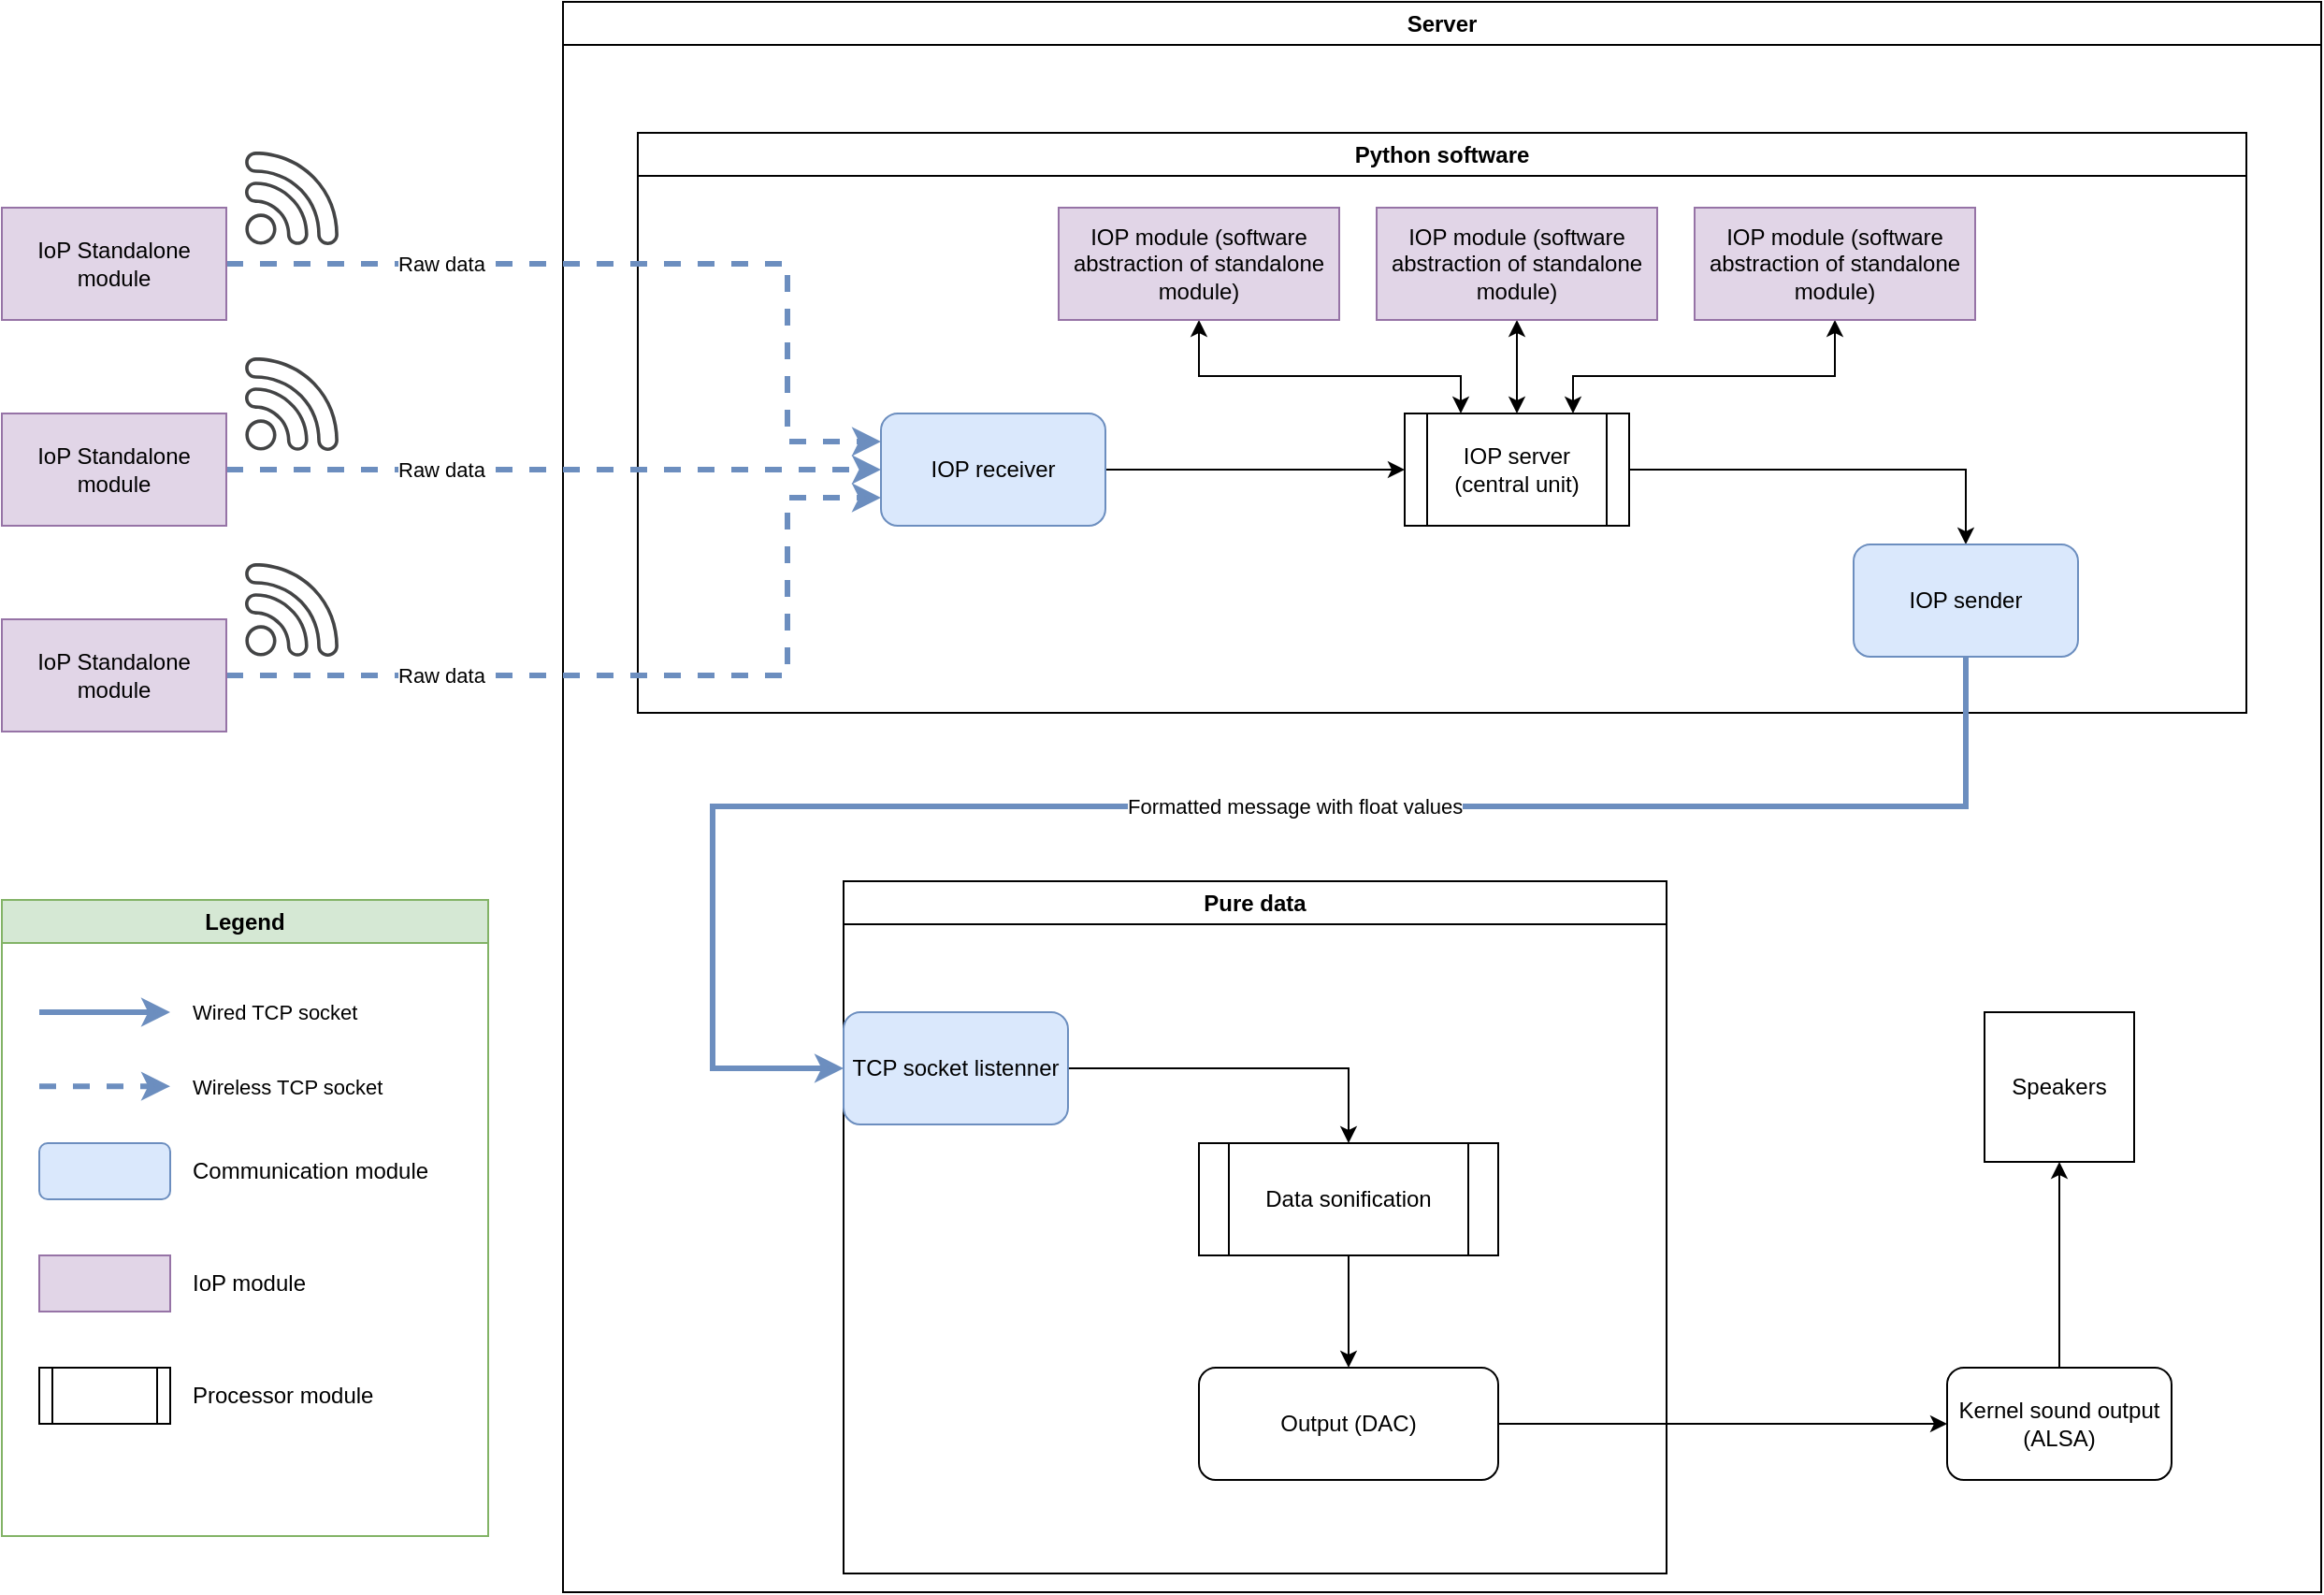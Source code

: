 <mxfile version="24.7.8">
  <diagram name="Page-1" id="uohLLlnRNg8gCX-hvM3u">
    <mxGraphModel dx="2216" dy="803" grid="1" gridSize="10" guides="1" tooltips="1" connect="1" arrows="1" fold="1" page="1" pageScale="1" pageWidth="850" pageHeight="1100" math="0" shadow="0">
      <root>
        <mxCell id="0" />
        <mxCell id="1" parent="0" />
        <mxCell id="RfcCCVN-phv9E4qZaBOK-1" value="Server" style="swimlane;whiteSpace=wrap;html=1;labelBackgroundColor=none;labelBorderColor=none;rounded=0;" parent="1" vertex="1">
          <mxGeometry x="170" y="140" width="940" height="850" as="geometry" />
        </mxCell>
        <mxCell id="RfcCCVN-phv9E4qZaBOK-5" value="Pure data" style="swimlane;whiteSpace=wrap;html=1;labelBackgroundColor=none;" parent="RfcCCVN-phv9E4qZaBOK-1" vertex="1">
          <mxGeometry x="150" y="470" width="440" height="370" as="geometry">
            <mxRectangle x="70" y="60" width="90" height="30" as="alternateBounds" />
          </mxGeometry>
        </mxCell>
        <mxCell id="RfcCCVN-phv9E4qZaBOK-10" style="edgeStyle=orthogonalEdgeStyle;rounded=0;orthogonalLoop=1;jettySize=auto;html=1;entryX=0.5;entryY=0;entryDx=0;entryDy=0;" parent="RfcCCVN-phv9E4qZaBOK-5" source="RfcCCVN-phv9E4qZaBOK-6" target="RfcCCVN-phv9E4qZaBOK-9" edge="1">
          <mxGeometry relative="1" as="geometry" />
        </mxCell>
        <mxCell id="RfcCCVN-phv9E4qZaBOK-6" value="Data sonification" style="shape=process;whiteSpace=wrap;html=1;backgroundOutline=1;" parent="RfcCCVN-phv9E4qZaBOK-5" vertex="1">
          <mxGeometry x="190" y="140" width="160" height="60" as="geometry" />
        </mxCell>
        <mxCell id="RfcCCVN-phv9E4qZaBOK-8" style="edgeStyle=orthogonalEdgeStyle;rounded=0;orthogonalLoop=1;jettySize=auto;html=1;" parent="RfcCCVN-phv9E4qZaBOK-5" source="RfcCCVN-phv9E4qZaBOK-7" target="RfcCCVN-phv9E4qZaBOK-6" edge="1">
          <mxGeometry relative="1" as="geometry" />
        </mxCell>
        <mxCell id="RfcCCVN-phv9E4qZaBOK-7" value="&lt;span style=&quot;color: rgb(0, 0, 0); font-family: Helvetica; font-size: 12px; font-style: normal; font-variant-ligatures: normal; font-variant-caps: normal; font-weight: 400; letter-spacing: normal; orphans: 2; text-align: center; text-indent: 0px; text-transform: none; widows: 2; word-spacing: 0px; -webkit-text-stroke-width: 0px; white-space: normal; text-decoration-thickness: initial; text-decoration-style: initial; text-decoration-color: initial; float: none; display: inline !important;&quot;&gt;TCP socket listenner&lt;/span&gt;" style="rounded=1;whiteSpace=wrap;html=1;fillColor=#dae8fc;strokeColor=#6c8ebf;labelBackgroundColor=none;" parent="RfcCCVN-phv9E4qZaBOK-5" vertex="1">
          <mxGeometry y="70" width="120" height="60" as="geometry" />
        </mxCell>
        <mxCell id="RfcCCVN-phv9E4qZaBOK-9" value="Output (DAC)" style="rounded=1;whiteSpace=wrap;html=1;" parent="RfcCCVN-phv9E4qZaBOK-5" vertex="1">
          <mxGeometry x="190" y="260" width="160" height="60" as="geometry" />
        </mxCell>
        <mxCell id="RfcCCVN-phv9E4qZaBOK-16" style="edgeStyle=orthogonalEdgeStyle;rounded=0;orthogonalLoop=1;jettySize=auto;html=1;" parent="RfcCCVN-phv9E4qZaBOK-1" source="RfcCCVN-phv9E4qZaBOK-11" target="RfcCCVN-phv9E4qZaBOK-14" edge="1">
          <mxGeometry relative="1" as="geometry" />
        </mxCell>
        <mxCell id="RfcCCVN-phv9E4qZaBOK-11" value="Kernel sound output (ALSA)" style="rounded=1;whiteSpace=wrap;html=1;" parent="RfcCCVN-phv9E4qZaBOK-1" vertex="1">
          <mxGeometry x="740" y="730" width="120" height="60" as="geometry" />
        </mxCell>
        <mxCell id="RfcCCVN-phv9E4qZaBOK-12" style="edgeStyle=orthogonalEdgeStyle;rounded=0;orthogonalLoop=1;jettySize=auto;html=1;" parent="RfcCCVN-phv9E4qZaBOK-1" source="RfcCCVN-phv9E4qZaBOK-9" target="RfcCCVN-phv9E4qZaBOK-11" edge="1">
          <mxGeometry relative="1" as="geometry" />
        </mxCell>
        <mxCell id="RfcCCVN-phv9E4qZaBOK-14" value="Speakers" style="whiteSpace=wrap;html=1;aspect=fixed;" parent="RfcCCVN-phv9E4qZaBOK-1" vertex="1">
          <mxGeometry x="760" y="540" width="80" height="80" as="geometry" />
        </mxCell>
        <mxCell id="RfcCCVN-phv9E4qZaBOK-23" value="Python software" style="swimlane;whiteSpace=wrap;html=1;" parent="RfcCCVN-phv9E4qZaBOK-1" vertex="1">
          <mxGeometry x="40" y="70" width="860" height="310" as="geometry">
            <mxRectangle x="40" y="70" width="130" height="30" as="alternateBounds" />
          </mxGeometry>
        </mxCell>
        <mxCell id="TdiOMRewL-0ZkkPGsHOe-12" style="edgeStyle=orthogonalEdgeStyle;rounded=0;orthogonalLoop=1;jettySize=auto;html=1;entryX=0;entryY=0.5;entryDx=0;entryDy=0;" edge="1" parent="RfcCCVN-phv9E4qZaBOK-23" source="TdiOMRewL-0ZkkPGsHOe-2" target="TdiOMRewL-0ZkkPGsHOe-11">
          <mxGeometry relative="1" as="geometry" />
        </mxCell>
        <mxCell id="TdiOMRewL-0ZkkPGsHOe-2" value="IOP receiver" style="rounded=1;whiteSpace=wrap;html=1;fillColor=#dae8fc;strokeColor=#6c8ebf;" vertex="1" parent="RfcCCVN-phv9E4qZaBOK-23">
          <mxGeometry x="130" y="150" width="120" height="60" as="geometry" />
        </mxCell>
        <mxCell id="TdiOMRewL-0ZkkPGsHOe-26" style="edgeStyle=orthogonalEdgeStyle;rounded=0;orthogonalLoop=1;jettySize=auto;html=1;entryX=0.5;entryY=0;entryDx=0;entryDy=0;" edge="1" parent="RfcCCVN-phv9E4qZaBOK-23" source="TdiOMRewL-0ZkkPGsHOe-11" target="TdiOMRewL-0ZkkPGsHOe-25">
          <mxGeometry relative="1" as="geometry" />
        </mxCell>
        <mxCell id="TdiOMRewL-0ZkkPGsHOe-11" value="IOP server (central unit)" style="rounded=0;whiteSpace=wrap;html=1;shape=process;backgroundOutline=1;" vertex="1" parent="RfcCCVN-phv9E4qZaBOK-23">
          <mxGeometry x="410" y="150" width="120" height="60" as="geometry" />
        </mxCell>
        <mxCell id="TdiOMRewL-0ZkkPGsHOe-21" style="edgeStyle=orthogonalEdgeStyle;rounded=0;orthogonalLoop=1;jettySize=auto;html=1;entryX=0.25;entryY=0;entryDx=0;entryDy=0;startArrow=classic;startFill=1;" edge="1" parent="RfcCCVN-phv9E4qZaBOK-23" source="TdiOMRewL-0ZkkPGsHOe-13" target="TdiOMRewL-0ZkkPGsHOe-11">
          <mxGeometry relative="1" as="geometry">
            <Array as="points">
              <mxPoint x="300" y="130" />
              <mxPoint x="440" y="130" />
            </Array>
          </mxGeometry>
        </mxCell>
        <mxCell id="TdiOMRewL-0ZkkPGsHOe-13" value="IOP module (software abstraction of standalone module)" style="rounded=0;whiteSpace=wrap;html=1;fillColor=#e1d5e7;strokeColor=#9673a6;" vertex="1" parent="RfcCCVN-phv9E4qZaBOK-23">
          <mxGeometry x="225" y="40" width="150" height="60" as="geometry" />
        </mxCell>
        <mxCell id="TdiOMRewL-0ZkkPGsHOe-22" style="edgeStyle=orthogonalEdgeStyle;rounded=0;orthogonalLoop=1;jettySize=auto;html=1;entryX=0.5;entryY=0;entryDx=0;entryDy=0;startArrow=classic;startFill=1;" edge="1" parent="RfcCCVN-phv9E4qZaBOK-23" source="TdiOMRewL-0ZkkPGsHOe-20" target="TdiOMRewL-0ZkkPGsHOe-11">
          <mxGeometry relative="1" as="geometry" />
        </mxCell>
        <mxCell id="TdiOMRewL-0ZkkPGsHOe-20" value="IOP module (software abstraction of standalone module)" style="rounded=0;whiteSpace=wrap;html=1;fillColor=#e1d5e7;strokeColor=#9673a6;" vertex="1" parent="RfcCCVN-phv9E4qZaBOK-23">
          <mxGeometry x="395" y="40" width="150" height="60" as="geometry" />
        </mxCell>
        <mxCell id="TdiOMRewL-0ZkkPGsHOe-23" style="edgeStyle=orthogonalEdgeStyle;rounded=0;orthogonalLoop=1;jettySize=auto;html=1;entryX=0.75;entryY=0;entryDx=0;entryDy=0;startArrow=classic;startFill=1;" edge="1" parent="RfcCCVN-phv9E4qZaBOK-23" source="TdiOMRewL-0ZkkPGsHOe-19" target="TdiOMRewL-0ZkkPGsHOe-11">
          <mxGeometry relative="1" as="geometry">
            <Array as="points">
              <mxPoint x="640" y="130" />
              <mxPoint x="500" y="130" />
            </Array>
          </mxGeometry>
        </mxCell>
        <mxCell id="TdiOMRewL-0ZkkPGsHOe-19" value="IOP module (software abstraction of standalone module)" style="rounded=0;whiteSpace=wrap;html=1;fillColor=#e1d5e7;strokeColor=#9673a6;" vertex="1" parent="RfcCCVN-phv9E4qZaBOK-23">
          <mxGeometry x="565" y="40" width="150" height="60" as="geometry" />
        </mxCell>
        <mxCell id="TdiOMRewL-0ZkkPGsHOe-25" value="IOP sender" style="rounded=1;whiteSpace=wrap;html=1;fillColor=#dae8fc;strokeColor=#6c8ebf;" vertex="1" parent="RfcCCVN-phv9E4qZaBOK-23">
          <mxGeometry x="650" y="220" width="120" height="60" as="geometry" />
        </mxCell>
        <mxCell id="TdiOMRewL-0ZkkPGsHOe-28" style="edgeStyle=orthogonalEdgeStyle;rounded=0;orthogonalLoop=1;jettySize=auto;html=1;entryX=0.5;entryY=1;entryDx=0;entryDy=0;startArrow=classic;startFill=1;endArrow=none;endFill=0;strokeWidth=3;fillColor=#dae8fc;strokeColor=#6c8ebf;" edge="1" parent="RfcCCVN-phv9E4qZaBOK-1" source="RfcCCVN-phv9E4qZaBOK-7" target="TdiOMRewL-0ZkkPGsHOe-25">
          <mxGeometry relative="1" as="geometry">
            <Array as="points">
              <mxPoint x="80" y="570" />
              <mxPoint x="80" y="430" />
              <mxPoint x="750" y="430" />
            </Array>
          </mxGeometry>
        </mxCell>
        <mxCell id="TdiOMRewL-0ZkkPGsHOe-29" value="Formatted message with float values" style="edgeLabel;html=1;align=left;verticalAlign=middle;resizable=0;points=[];labelPosition=right;verticalLabelPosition=middle;" vertex="1" connectable="0" parent="TdiOMRewL-0ZkkPGsHOe-28">
          <mxGeometry x="0.614" y="-3" relative="1" as="geometry">
            <mxPoint x="-345" y="-3" as="offset" />
          </mxGeometry>
        </mxCell>
        <mxCell id="TdiOMRewL-0ZkkPGsHOe-1" value="&lt;span style=&quot;text-align: center;&quot;&gt;Raw data&lt;/span&gt;" style="edgeStyle=orthogonalEdgeStyle;rounded=0;orthogonalLoop=1;jettySize=auto;html=1;entryX=0;entryY=0.25;entryDx=0;entryDy=0;fillColor=#dae8fc;strokeColor=#6c8ebf;strokeWidth=3;dashed=1;labelPosition=right;verticalLabelPosition=middle;align=left;verticalAlign=middle;" edge="1" parent="1" source="RfcCCVN-phv9E4qZaBOK-20" target="TdiOMRewL-0ZkkPGsHOe-2">
          <mxGeometry x="-0.596" relative="1" as="geometry">
            <mxPoint x="220" y="280" as="targetPoint" />
            <Array as="points">
              <mxPoint x="290" y="280" />
              <mxPoint x="290" y="375" />
            </Array>
            <mxPoint as="offset" />
          </mxGeometry>
        </mxCell>
        <mxCell id="RfcCCVN-phv9E4qZaBOK-20" value="IoP Standalone module" style="rounded=0;whiteSpace=wrap;html=1;fillColor=#e1d5e7;strokeColor=#9673a6;" parent="1" vertex="1">
          <mxGeometry x="-130" y="250" width="120" height="60" as="geometry" />
        </mxCell>
        <mxCell id="TdiOMRewL-0ZkkPGsHOe-5" value="&lt;span style=&quot;color: rgb(0, 0, 0); font-family: Helvetica; font-size: 11px; font-style: normal; font-variant-ligatures: normal; font-variant-caps: normal; font-weight: 400; letter-spacing: normal; orphans: 2; text-align: center; text-indent: 0px; text-transform: none; widows: 2; word-spacing: 0px; -webkit-text-stroke-width: 0px; white-space: nowrap; background-color: rgb(255, 255, 255); text-decoration-thickness: initial; text-decoration-style: initial; text-decoration-color: initial; display: inline !important; float: none;&quot;&gt;Raw data&lt;/span&gt;" style="edgeStyle=orthogonalEdgeStyle;rounded=0;orthogonalLoop=1;jettySize=auto;html=1;entryX=0;entryY=0.5;entryDx=0;entryDy=0;fillColor=#dae8fc;strokeColor=#6c8ebf;strokeWidth=3;dashed=1;labelPosition=right;verticalLabelPosition=middle;align=left;verticalAlign=middle;" edge="1" parent="1" source="RfcCCVN-phv9E4qZaBOK-21" target="TdiOMRewL-0ZkkPGsHOe-2">
          <mxGeometry x="-0.486" relative="1" as="geometry">
            <mxPoint as="offset" />
          </mxGeometry>
        </mxCell>
        <mxCell id="RfcCCVN-phv9E4qZaBOK-21" value="IoP Standalone module" style="rounded=0;whiteSpace=wrap;html=1;fillColor=#e1d5e7;strokeColor=#9673a6;" parent="1" vertex="1">
          <mxGeometry x="-130" y="360" width="120" height="60" as="geometry" />
        </mxCell>
        <mxCell id="TdiOMRewL-0ZkkPGsHOe-6" value="&lt;span style=&quot;color: rgb(0, 0, 0); font-family: Helvetica; font-size: 11px; font-style: normal; font-variant-ligatures: normal; font-variant-caps: normal; font-weight: 400; letter-spacing: normal; orphans: 2; text-align: center; text-indent: 0px; text-transform: none; widows: 2; word-spacing: 0px; -webkit-text-stroke-width: 0px; white-space: nowrap; background-color: rgb(255, 255, 255); text-decoration-thickness: initial; text-decoration-style: initial; text-decoration-color: initial; display: inline !important; float: none;&quot;&gt;Raw data&lt;/span&gt;" style="edgeStyle=orthogonalEdgeStyle;rounded=0;orthogonalLoop=1;jettySize=auto;html=1;entryX=0;entryY=0.75;entryDx=0;entryDy=0;fillColor=#dae8fc;strokeColor=#6c8ebf;strokeWidth=3;dashed=1;labelPosition=right;verticalLabelPosition=middle;align=left;verticalAlign=middle;" edge="1" parent="1" source="RfcCCVN-phv9E4qZaBOK-22" target="TdiOMRewL-0ZkkPGsHOe-2">
          <mxGeometry x="-0.596" relative="1" as="geometry">
            <mxPoint x="220" y="500" as="targetPoint" />
            <Array as="points">
              <mxPoint x="290" y="500" />
              <mxPoint x="290" y="405" />
            </Array>
            <mxPoint as="offset" />
          </mxGeometry>
        </mxCell>
        <mxCell id="RfcCCVN-phv9E4qZaBOK-22" value="&lt;span style=&quot;color: rgb(0, 0, 0); font-family: Helvetica; font-size: 12px; font-style: normal; font-variant-ligatures: normal; font-variant-caps: normal; font-weight: 400; letter-spacing: normal; orphans: 2; text-align: center; text-indent: 0px; text-transform: none; widows: 2; word-spacing: 0px; -webkit-text-stroke-width: 0px; white-space: normal; text-decoration-thickness: initial; text-decoration-style: initial; text-decoration-color: initial; float: none; display: inline !important;&quot;&gt;IoP Standalone module&lt;/span&gt;" style="rounded=0;whiteSpace=wrap;html=1;fillColor=#e1d5e7;strokeColor=#9673a6;labelBackgroundColor=none;" parent="1" vertex="1">
          <mxGeometry x="-130" y="470" width="120" height="60" as="geometry" />
        </mxCell>
        <mxCell id="TdiOMRewL-0ZkkPGsHOe-7" value="" style="sketch=0;pointerEvents=1;shadow=0;dashed=0;html=1;strokeColor=none;fillColor=#434445;aspect=fixed;labelPosition=center;verticalLabelPosition=bottom;verticalAlign=top;align=center;outlineConnect=0;shape=mxgraph.vvd.wi_fi;" vertex="1" parent="1">
          <mxGeometry y="220" width="50" height="50" as="geometry" />
        </mxCell>
        <mxCell id="TdiOMRewL-0ZkkPGsHOe-8" value="" style="sketch=0;pointerEvents=1;shadow=0;dashed=0;html=1;strokeColor=none;fillColor=#434445;aspect=fixed;labelPosition=center;verticalLabelPosition=bottom;verticalAlign=top;align=center;outlineConnect=0;shape=mxgraph.vvd.wi_fi;" vertex="1" parent="1">
          <mxGeometry y="330" width="50" height="50" as="geometry" />
        </mxCell>
        <mxCell id="TdiOMRewL-0ZkkPGsHOe-9" value="" style="sketch=0;pointerEvents=1;shadow=0;dashed=0;html=1;strokeColor=none;fillColor=#434445;aspect=fixed;labelPosition=center;verticalLabelPosition=bottom;verticalAlign=top;align=center;outlineConnect=0;shape=mxgraph.vvd.wi_fi;" vertex="1" parent="1">
          <mxGeometry y="440" width="50" height="50" as="geometry" />
        </mxCell>
        <mxCell id="TdiOMRewL-0ZkkPGsHOe-30" value="Legend" style="swimlane;whiteSpace=wrap;html=1;fillColor=#d5e8d4;strokeColor=#82b366;" vertex="1" parent="1">
          <mxGeometry x="-130" y="620" width="260" height="340" as="geometry" />
        </mxCell>
        <mxCell id="TdiOMRewL-0ZkkPGsHOe-31" value="Wired TCP socket" style="endArrow=classic;html=1;rounded=0;strokeWidth=3;fillColor=#dae8fc;strokeColor=#6c8ebf;labelPosition=right;verticalLabelPosition=middle;align=left;verticalAlign=middle;" edge="1" parent="TdiOMRewL-0ZkkPGsHOe-30">
          <mxGeometry x="1" y="10" width="50" height="50" relative="1" as="geometry">
            <mxPoint x="20" y="60" as="sourcePoint" />
            <mxPoint x="90" y="60" as="targetPoint" />
            <mxPoint x="10" y="10" as="offset" />
          </mxGeometry>
        </mxCell>
        <mxCell id="TdiOMRewL-0ZkkPGsHOe-34" value="Wireless TCP socket" style="endArrow=classic;html=1;rounded=0;strokeWidth=3;fillColor=#dae8fc;strokeColor=#6c8ebf;labelPosition=right;verticalLabelPosition=middle;align=left;verticalAlign=middle;dashed=1;" edge="1" parent="TdiOMRewL-0ZkkPGsHOe-30">
          <mxGeometry x="1" y="10" width="50" height="50" relative="1" as="geometry">
            <mxPoint x="20" y="99.58" as="sourcePoint" />
            <mxPoint x="90" y="99.58" as="targetPoint" />
            <mxPoint x="10" y="10" as="offset" />
          </mxGeometry>
        </mxCell>
        <mxCell id="TdiOMRewL-0ZkkPGsHOe-37" value="" style="group" vertex="1" connectable="0" parent="TdiOMRewL-0ZkkPGsHOe-30">
          <mxGeometry x="20" y="130" width="210" height="30" as="geometry" />
        </mxCell>
        <mxCell id="TdiOMRewL-0ZkkPGsHOe-35" value="" style="rounded=1;whiteSpace=wrap;html=1;fillColor=#dae8fc;strokeColor=#6c8ebf;labelPosition=right;verticalLabelPosition=middle;align=left;verticalAlign=middle;" vertex="1" parent="TdiOMRewL-0ZkkPGsHOe-37">
          <mxGeometry width="70" height="30" as="geometry" />
        </mxCell>
        <mxCell id="TdiOMRewL-0ZkkPGsHOe-36" value="Communication module" style="text;html=1;align=left;verticalAlign=middle;whiteSpace=wrap;rounded=0;" vertex="1" parent="TdiOMRewL-0ZkkPGsHOe-37">
          <mxGeometry x="80" width="130" height="30" as="geometry" />
        </mxCell>
        <mxCell id="TdiOMRewL-0ZkkPGsHOe-40" value="" style="group" vertex="1" connectable="0" parent="TdiOMRewL-0ZkkPGsHOe-30">
          <mxGeometry x="20" y="190" width="210" height="30" as="geometry" />
        </mxCell>
        <mxCell id="TdiOMRewL-0ZkkPGsHOe-38" value="" style="rounded=0;whiteSpace=wrap;html=1;fillColor=#e1d5e7;strokeColor=#9673a6;" vertex="1" parent="TdiOMRewL-0ZkkPGsHOe-40">
          <mxGeometry width="70" height="30" as="geometry" />
        </mxCell>
        <mxCell id="TdiOMRewL-0ZkkPGsHOe-39" value="IoP module" style="text;html=1;align=left;verticalAlign=middle;whiteSpace=wrap;rounded=0;" vertex="1" parent="TdiOMRewL-0ZkkPGsHOe-40">
          <mxGeometry x="80" width="130" height="30" as="geometry" />
        </mxCell>
        <mxCell id="TdiOMRewL-0ZkkPGsHOe-43" value="" style="group" vertex="1" connectable="0" parent="TdiOMRewL-0ZkkPGsHOe-30">
          <mxGeometry x="20" y="250" width="210" height="30" as="geometry" />
        </mxCell>
        <mxCell id="TdiOMRewL-0ZkkPGsHOe-41" value="" style="rounded=0;whiteSpace=wrap;html=1;shape=process;backgroundOutline=1;" vertex="1" parent="TdiOMRewL-0ZkkPGsHOe-43">
          <mxGeometry width="70" height="30" as="geometry" />
        </mxCell>
        <mxCell id="TdiOMRewL-0ZkkPGsHOe-42" value="Processor module" style="text;html=1;align=left;verticalAlign=middle;whiteSpace=wrap;rounded=0;" vertex="1" parent="TdiOMRewL-0ZkkPGsHOe-43">
          <mxGeometry x="80" width="130" height="30" as="geometry" />
        </mxCell>
      </root>
    </mxGraphModel>
  </diagram>
</mxfile>

